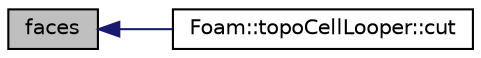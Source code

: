 digraph "faces"
{
  bgcolor="transparent";
  edge [fontname="Helvetica",fontsize="10",labelfontname="Helvetica",labelfontsize="10"];
  node [fontname="Helvetica",fontsize="10",shape=record];
  rankdir="LR";
  Node1 [label="faces",height=0.2,width=0.4,color="black", fillcolor="grey75", style="filled", fontcolor="black"];
  Node1 -> Node2 [dir="back",color="midnightblue",fontsize="10",style="solid",fontname="Helvetica"];
  Node2 [label="Foam::topoCellLooper::cut",height=0.2,width=0.4,color="black",URL="$a02631.html#a57a0014495f8049ba5a41bc5fba01230",tooltip="Create cut along circumference of cellI. Gets current mesh cuts. "];
}
